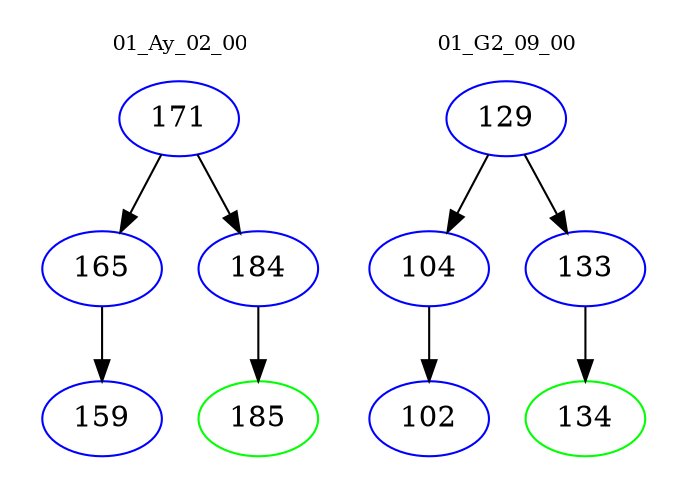 digraph{
subgraph cluster_0 {
color = white
label = "01_Ay_02_00";
fontsize=10;
T0_171 [label="171", color="blue"]
T0_171 -> T0_165 [color="black"]
T0_165 [label="165", color="blue"]
T0_165 -> T0_159 [color="black"]
T0_159 [label="159", color="blue"]
T0_171 -> T0_184 [color="black"]
T0_184 [label="184", color="blue"]
T0_184 -> T0_185 [color="black"]
T0_185 [label="185", color="green"]
}
subgraph cluster_1 {
color = white
label = "01_G2_09_00";
fontsize=10;
T1_129 [label="129", color="blue"]
T1_129 -> T1_104 [color="black"]
T1_104 [label="104", color="blue"]
T1_104 -> T1_102 [color="black"]
T1_102 [label="102", color="blue"]
T1_129 -> T1_133 [color="black"]
T1_133 [label="133", color="blue"]
T1_133 -> T1_134 [color="black"]
T1_134 [label="134", color="green"]
}
}
